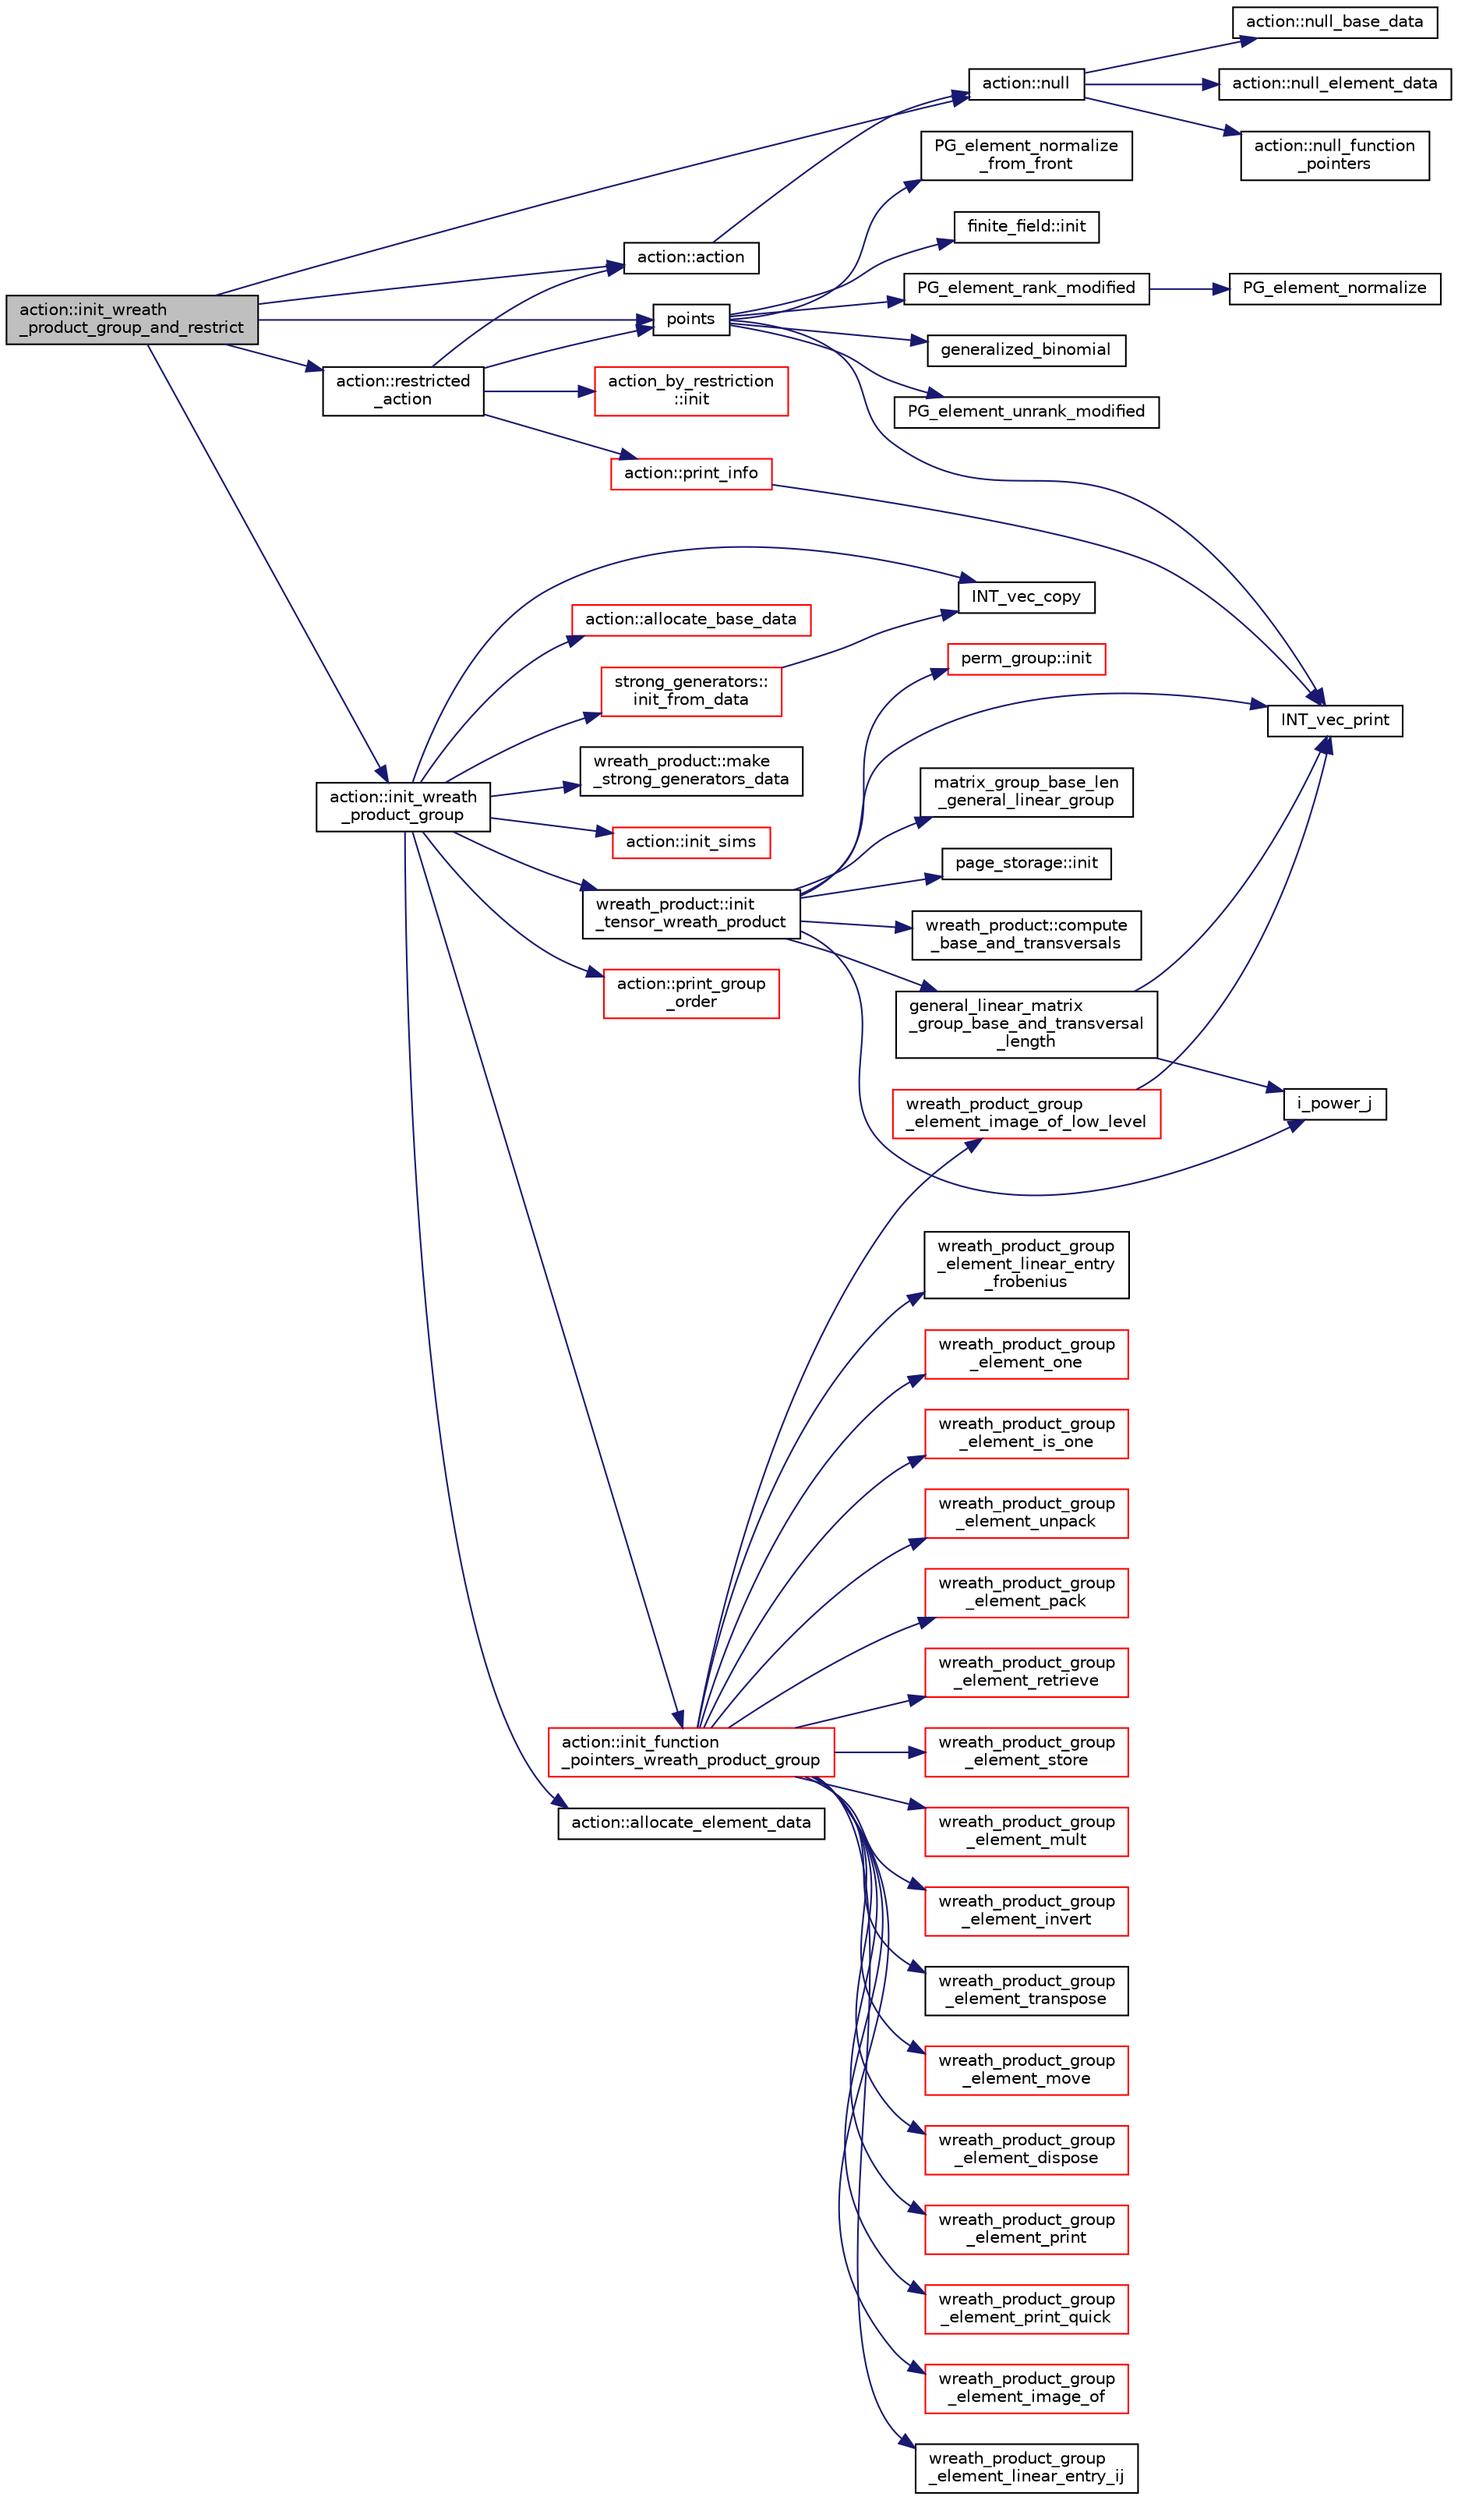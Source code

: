 digraph "action::init_wreath_product_group_and_restrict"
{
  edge [fontname="Helvetica",fontsize="10",labelfontname="Helvetica",labelfontsize="10"];
  node [fontname="Helvetica",fontsize="10",shape=record];
  rankdir="LR";
  Node29100 [label="action::init_wreath\l_product_group_and_restrict",height=0.2,width=0.4,color="black", fillcolor="grey75", style="filled", fontcolor="black"];
  Node29100 -> Node29101 [color="midnightblue",fontsize="10",style="solid",fontname="Helvetica"];
  Node29101 [label="points",height=0.2,width=0.4,color="black", fillcolor="white", style="filled",URL="$d7/d83/points_8_c.html#a8a498513b4415e1a4628a70fb6b26817"];
  Node29101 -> Node29102 [color="midnightblue",fontsize="10",style="solid",fontname="Helvetica"];
  Node29102 [label="finite_field::init",height=0.2,width=0.4,color="black", fillcolor="white", style="filled",URL="$df/d5a/classfinite__field.html#a13e75e8165b27464935b50368ee8313c"];
  Node29101 -> Node29103 [color="midnightblue",fontsize="10",style="solid",fontname="Helvetica"];
  Node29103 [label="generalized_binomial",height=0.2,width=0.4,color="black", fillcolor="white", style="filled",URL="$d2/d7c/combinatorics_8_c.html#a24762dc22e45175d18ec1ec1d2556ae8"];
  Node29101 -> Node29104 [color="midnightblue",fontsize="10",style="solid",fontname="Helvetica"];
  Node29104 [label="PG_element_unrank_modified",height=0.2,width=0.4,color="black", fillcolor="white", style="filled",URL="$d4/d67/geometry_8h.html#a83ae9b605d496f6a90345303f6efae64"];
  Node29101 -> Node29105 [color="midnightblue",fontsize="10",style="solid",fontname="Helvetica"];
  Node29105 [label="INT_vec_print",height=0.2,width=0.4,color="black", fillcolor="white", style="filled",URL="$df/dbf/sajeeb_8_c.html#a79a5901af0b47dd0d694109543c027fe"];
  Node29101 -> Node29106 [color="midnightblue",fontsize="10",style="solid",fontname="Helvetica"];
  Node29106 [label="PG_element_normalize\l_from_front",height=0.2,width=0.4,color="black", fillcolor="white", style="filled",URL="$d4/d67/geometry_8h.html#af675caf5f9975573455c8d93cb56bf95"];
  Node29101 -> Node29107 [color="midnightblue",fontsize="10",style="solid",fontname="Helvetica"];
  Node29107 [label="PG_element_rank_modified",height=0.2,width=0.4,color="black", fillcolor="white", style="filled",URL="$d4/d67/geometry_8h.html#a9cd1a8bf5b88a038e33862f6c2c3dd36"];
  Node29107 -> Node29108 [color="midnightblue",fontsize="10",style="solid",fontname="Helvetica"];
  Node29108 [label="PG_element_normalize",height=0.2,width=0.4,color="black", fillcolor="white", style="filled",URL="$df/de4/projective_8_c.html#a5a4c3c1158bad6bab0d786c616bd0996"];
  Node29100 -> Node29109 [color="midnightblue",fontsize="10",style="solid",fontname="Helvetica"];
  Node29109 [label="action::action",height=0.2,width=0.4,color="black", fillcolor="white", style="filled",URL="$d2/d86/classaction.html#a108adb38ad362aeb55cf40b9de38bb16"];
  Node29109 -> Node29110 [color="midnightblue",fontsize="10",style="solid",fontname="Helvetica"];
  Node29110 [label="action::null",height=0.2,width=0.4,color="black", fillcolor="white", style="filled",URL="$d2/d86/classaction.html#af05ce222a97a1eff5f692b9193dee125"];
  Node29110 -> Node29111 [color="midnightblue",fontsize="10",style="solid",fontname="Helvetica"];
  Node29111 [label="action::null_base_data",height=0.2,width=0.4,color="black", fillcolor="white", style="filled",URL="$d2/d86/classaction.html#a09d62a3dd408d1c0704b380b26f72fb0"];
  Node29110 -> Node29112 [color="midnightblue",fontsize="10",style="solid",fontname="Helvetica"];
  Node29112 [label="action::null_element_data",height=0.2,width=0.4,color="black", fillcolor="white", style="filled",URL="$d2/d86/classaction.html#a90cd98bea15f55a3c25cb9c6b68685df"];
  Node29110 -> Node29113 [color="midnightblue",fontsize="10",style="solid",fontname="Helvetica"];
  Node29113 [label="action::null_function\l_pointers",height=0.2,width=0.4,color="black", fillcolor="white", style="filled",URL="$d2/d86/classaction.html#a1359d74a665e82a098fba5c1c1249dde"];
  Node29100 -> Node29114 [color="midnightblue",fontsize="10",style="solid",fontname="Helvetica"];
  Node29114 [label="action::init_wreath\l_product_group",height=0.2,width=0.4,color="black", fillcolor="white", style="filled",URL="$d2/d86/classaction.html#a29d8425b266eff98677406f084ee3f86"];
  Node29114 -> Node29115 [color="midnightblue",fontsize="10",style="solid",fontname="Helvetica"];
  Node29115 [label="wreath_product::init\l_tensor_wreath_product",height=0.2,width=0.4,color="black", fillcolor="white", style="filled",URL="$d8/dfa/classwreath__product.html#abab9a46886db102826e2ca2c1bfc39de"];
  Node29115 -> Node29116 [color="midnightblue",fontsize="10",style="solid",fontname="Helvetica"];
  Node29116 [label="perm_group::init",height=0.2,width=0.4,color="red", fillcolor="white", style="filled",URL="$df/d0a/classperm__group.html#aefb07e1e34c09ec498ca1ae072520b48"];
  Node29115 -> Node29128 [color="midnightblue",fontsize="10",style="solid",fontname="Helvetica"];
  Node29128 [label="i_power_j",height=0.2,width=0.4,color="black", fillcolor="white", style="filled",URL="$de/dc5/algebra__and__number__theory_8h.html#a39b321523e8957d701618bb5cac542b5"];
  Node29115 -> Node29129 [color="midnightblue",fontsize="10",style="solid",fontname="Helvetica"];
  Node29129 [label="matrix_group_base_len\l_general_linear_group",height=0.2,width=0.4,color="black", fillcolor="white", style="filled",URL="$de/dc5/algebra__and__number__theory_8h.html#a01b8e54f7c8c3ea523e6042228981013"];
  Node29115 -> Node29130 [color="midnightblue",fontsize="10",style="solid",fontname="Helvetica"];
  Node29130 [label="general_linear_matrix\l_group_base_and_transversal\l_length",height=0.2,width=0.4,color="black", fillcolor="white", style="filled",URL="$de/dc5/algebra__and__number__theory_8h.html#a7a47638d706bd9f4e88f50fa042da7bb"];
  Node29130 -> Node29128 [color="midnightblue",fontsize="10",style="solid",fontname="Helvetica"];
  Node29130 -> Node29105 [color="midnightblue",fontsize="10",style="solid",fontname="Helvetica"];
  Node29115 -> Node29105 [color="midnightblue",fontsize="10",style="solid",fontname="Helvetica"];
  Node29115 -> Node29119 [color="midnightblue",fontsize="10",style="solid",fontname="Helvetica"];
  Node29119 [label="page_storage::init",height=0.2,width=0.4,color="black", fillcolor="white", style="filled",URL="$dc/d72/classpage__storage.html#a53d9d92efcff0000764402fcf7cef6e2"];
  Node29115 -> Node29131 [color="midnightblue",fontsize="10",style="solid",fontname="Helvetica"];
  Node29131 [label="wreath_product::compute\l_base_and_transversals",height=0.2,width=0.4,color="black", fillcolor="white", style="filled",URL="$d8/dfa/classwreath__product.html#a655b4e2bf5166a188772b717466db185"];
  Node29114 -> Node29132 [color="midnightblue",fontsize="10",style="solid",fontname="Helvetica"];
  Node29132 [label="action::init_function\l_pointers_wreath_product_group",height=0.2,width=0.4,color="red", fillcolor="white", style="filled",URL="$d2/d86/classaction.html#a149d3bdc89556d74a4a20597f0cccdc0"];
  Node29132 -> Node29133 [color="midnightblue",fontsize="10",style="solid",fontname="Helvetica"];
  Node29133 [label="wreath_product_group\l_element_image_of",height=0.2,width=0.4,color="red", fillcolor="white", style="filled",URL="$dc/dd4/group__actions_8h.html#ab8e7cda0e3e86654f369d3a8667d639f"];
  Node29132 -> Node29147 [color="midnightblue",fontsize="10",style="solid",fontname="Helvetica"];
  Node29147 [label="wreath_product_group\l_element_image_of_low_level",height=0.2,width=0.4,color="red", fillcolor="white", style="filled",URL="$dc/dd4/group__actions_8h.html#a59bd3cf43190184647a028aa1413a8a3"];
  Node29147 -> Node29105 [color="midnightblue",fontsize="10",style="solid",fontname="Helvetica"];
  Node29132 -> Node29149 [color="midnightblue",fontsize="10",style="solid",fontname="Helvetica"];
  Node29149 [label="wreath_product_group\l_element_linear_entry_ij",height=0.2,width=0.4,color="black", fillcolor="white", style="filled",URL="$dc/dd4/group__actions_8h.html#a9eec962f4e9988d0c78de5950cd153e1"];
  Node29132 -> Node29150 [color="midnightblue",fontsize="10",style="solid",fontname="Helvetica"];
  Node29150 [label="wreath_product_group\l_element_linear_entry\l_frobenius",height=0.2,width=0.4,color="black", fillcolor="white", style="filled",URL="$dc/dd4/group__actions_8h.html#a12001faf3956ec6df6d8ab2e7197bf50"];
  Node29132 -> Node29151 [color="midnightblue",fontsize="10",style="solid",fontname="Helvetica"];
  Node29151 [label="wreath_product_group\l_element_one",height=0.2,width=0.4,color="red", fillcolor="white", style="filled",URL="$dc/dd4/group__actions_8h.html#a81422d384d05f80e1bab00a0847e0a2e"];
  Node29132 -> Node29156 [color="midnightblue",fontsize="10",style="solid",fontname="Helvetica"];
  Node29156 [label="wreath_product_group\l_element_is_one",height=0.2,width=0.4,color="red", fillcolor="white", style="filled",URL="$dc/dd4/group__actions_8h.html#a43c7566c41aa7a56ee5540885285f926"];
  Node29132 -> Node29162 [color="midnightblue",fontsize="10",style="solid",fontname="Helvetica"];
  Node29162 [label="wreath_product_group\l_element_unpack",height=0.2,width=0.4,color="red", fillcolor="white", style="filled",URL="$dc/dd4/group__actions_8h.html#a5b761be9d6bf8906e7932c791e09ce98"];
  Node29132 -> Node29164 [color="midnightblue",fontsize="10",style="solid",fontname="Helvetica"];
  Node29164 [label="wreath_product_group\l_element_pack",height=0.2,width=0.4,color="red", fillcolor="white", style="filled",URL="$dc/dd4/group__actions_8h.html#aa22c4747eb4f16179dcffc3979f581e5"];
  Node29132 -> Node29168 [color="midnightblue",fontsize="10",style="solid",fontname="Helvetica"];
  Node29168 [label="wreath_product_group\l_element_retrieve",height=0.2,width=0.4,color="red", fillcolor="white", style="filled",URL="$dc/dd4/group__actions_8h.html#a743bb8e8a8cdf4f44f6591c96636ac3f"];
  Node29132 -> Node29172 [color="midnightblue",fontsize="10",style="solid",fontname="Helvetica"];
  Node29172 [label="wreath_product_group\l_element_store",height=0.2,width=0.4,color="red", fillcolor="white", style="filled",URL="$dc/dd4/group__actions_8h.html#acbaacfb80dda5ce3de5603e5972b088f"];
  Node29132 -> Node29173 [color="midnightblue",fontsize="10",style="solid",fontname="Helvetica"];
  Node29173 [label="wreath_product_group\l_element_mult",height=0.2,width=0.4,color="red", fillcolor="white", style="filled",URL="$dc/dd4/group__actions_8h.html#a8a00d12887c0833d1e877f5169ce0971"];
  Node29132 -> Node29175 [color="midnightblue",fontsize="10",style="solid",fontname="Helvetica"];
  Node29175 [label="wreath_product_group\l_element_invert",height=0.2,width=0.4,color="red", fillcolor="white", style="filled",URL="$dc/dd4/group__actions_8h.html#ac950dd10101b7b5ffec17ef2e5b9f239"];
  Node29132 -> Node29177 [color="midnightblue",fontsize="10",style="solid",fontname="Helvetica"];
  Node29177 [label="wreath_product_group\l_element_transpose",height=0.2,width=0.4,color="black", fillcolor="white", style="filled",URL="$dc/dd4/group__actions_8h.html#a58fb7fa56b3619502e987337a9bfa934"];
  Node29132 -> Node29178 [color="midnightblue",fontsize="10",style="solid",fontname="Helvetica"];
  Node29178 [label="wreath_product_group\l_element_move",height=0.2,width=0.4,color="red", fillcolor="white", style="filled",URL="$dc/dd4/group__actions_8h.html#a6553d325b3d41bb32b6b3fae0a862ce9"];
  Node29132 -> Node29180 [color="midnightblue",fontsize="10",style="solid",fontname="Helvetica"];
  Node29180 [label="wreath_product_group\l_element_dispose",height=0.2,width=0.4,color="red", fillcolor="white", style="filled",URL="$dc/dd4/group__actions_8h.html#a9136b8542f4b9a26e00a6d72261c8894"];
  Node29132 -> Node29183 [color="midnightblue",fontsize="10",style="solid",fontname="Helvetica"];
  Node29183 [label="wreath_product_group\l_element_print",height=0.2,width=0.4,color="red", fillcolor="white", style="filled",URL="$dc/dd4/group__actions_8h.html#a17b20cc18b13f32e90f4cc5fb64daf44"];
  Node29132 -> Node29187 [color="midnightblue",fontsize="10",style="solid",fontname="Helvetica"];
  Node29187 [label="wreath_product_group\l_element_print_quick",height=0.2,width=0.4,color="red", fillcolor="white", style="filled",URL="$dc/dd4/group__actions_8h.html#ac15fe3f2b3cf296ca8fbdfe3c971b63b"];
  Node29114 -> Node29194 [color="midnightblue",fontsize="10",style="solid",fontname="Helvetica"];
  Node29194 [label="action::allocate_element_data",height=0.2,width=0.4,color="black", fillcolor="white", style="filled",URL="$d2/d86/classaction.html#adc5f98db8315bfd17fcd2fbb437d8f60"];
  Node29114 -> Node29195 [color="midnightblue",fontsize="10",style="solid",fontname="Helvetica"];
  Node29195 [label="action::allocate_base_data",height=0.2,width=0.4,color="red", fillcolor="white", style="filled",URL="$d2/d86/classaction.html#a345fa8dfbb60c8a100ab4dd80a966b1b"];
  Node29114 -> Node29140 [color="midnightblue",fontsize="10",style="solid",fontname="Helvetica"];
  Node29140 [label="INT_vec_copy",height=0.2,width=0.4,color="black", fillcolor="white", style="filled",URL="$df/dbf/sajeeb_8_c.html#ac2d875e27e009af6ec04d17254d11075"];
  Node29114 -> Node29197 [color="midnightblue",fontsize="10",style="solid",fontname="Helvetica"];
  Node29197 [label="wreath_product::make\l_strong_generators_data",height=0.2,width=0.4,color="black", fillcolor="white", style="filled",URL="$d8/dfa/classwreath__product.html#a8741f32889186d7eeaa473c5bca71806"];
  Node29114 -> Node29198 [color="midnightblue",fontsize="10",style="solid",fontname="Helvetica"];
  Node29198 [label="strong_generators::\linit_from_data",height=0.2,width=0.4,color="red", fillcolor="white", style="filled",URL="$dc/d09/classstrong__generators.html#a9424d2f1794baf506746d25e9f9fefda"];
  Node29198 -> Node29140 [color="midnightblue",fontsize="10",style="solid",fontname="Helvetica"];
  Node29114 -> Node29235 [color="midnightblue",fontsize="10",style="solid",fontname="Helvetica"];
  Node29235 [label="action::init_sims",height=0.2,width=0.4,color="red", fillcolor="white", style="filled",URL="$d2/d86/classaction.html#a74656357e44267b594ede82318fe124c"];
  Node29114 -> Node29238 [color="midnightblue",fontsize="10",style="solid",fontname="Helvetica"];
  Node29238 [label="action::print_group\l_order",height=0.2,width=0.4,color="red", fillcolor="white", style="filled",URL="$d2/d86/classaction.html#aaf5533b61c20a11f8c0efcf7ff718d7d"];
  Node29100 -> Node29240 [color="midnightblue",fontsize="10",style="solid",fontname="Helvetica"];
  Node29240 [label="action::restricted\l_action",height=0.2,width=0.4,color="black", fillcolor="white", style="filled",URL="$d2/d86/classaction.html#aa48c1a9e221977b149eb0d8826705b62"];
  Node29240 -> Node29241 [color="midnightblue",fontsize="10",style="solid",fontname="Helvetica"];
  Node29241 [label="action::print_info",height=0.2,width=0.4,color="red", fillcolor="white", style="filled",URL="$d2/d86/classaction.html#a6f89e493e5c5a32e5c3b8963d438ce86"];
  Node29241 -> Node29105 [color="midnightblue",fontsize="10",style="solid",fontname="Helvetica"];
  Node29240 -> Node29109 [color="midnightblue",fontsize="10",style="solid",fontname="Helvetica"];
  Node29240 -> Node29243 [color="midnightblue",fontsize="10",style="solid",fontname="Helvetica"];
  Node29243 [label="action_by_restriction\l::init",height=0.2,width=0.4,color="red", fillcolor="white", style="filled",URL="$d1/d7e/classaction__by__restriction.html#af98e88c513afe51527082f11aac571f8"];
  Node29240 -> Node29101 [color="midnightblue",fontsize="10",style="solid",fontname="Helvetica"];
  Node29100 -> Node29110 [color="midnightblue",fontsize="10",style="solid",fontname="Helvetica"];
}
